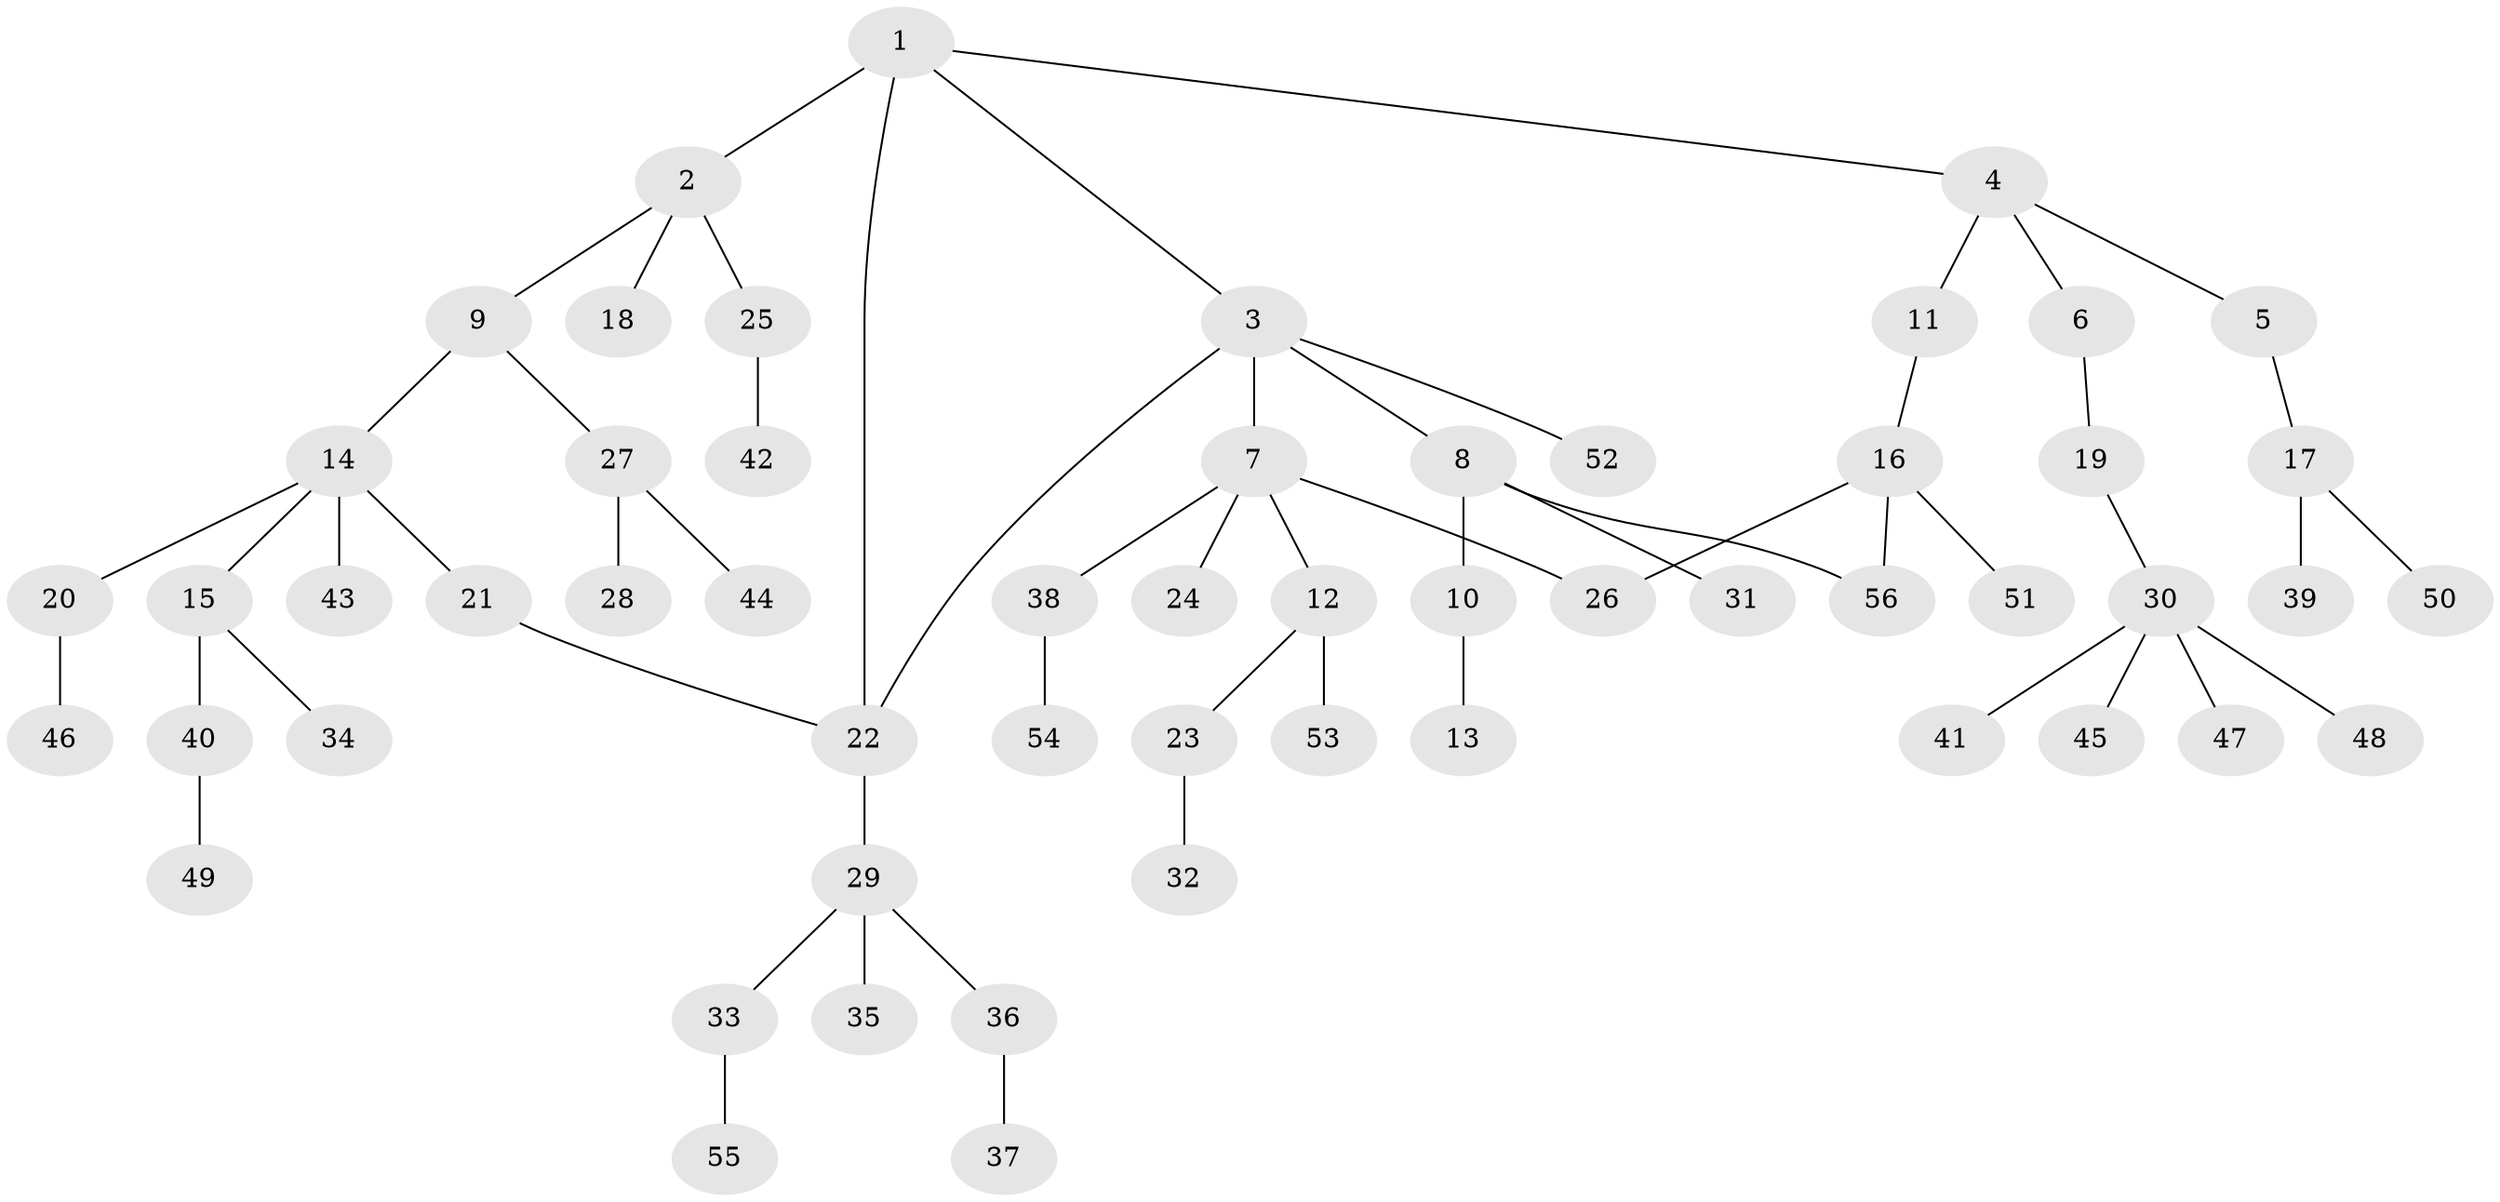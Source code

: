 // Generated by graph-tools (version 1.1) at 2025/49/03/09/25 03:49:26]
// undirected, 56 vertices, 59 edges
graph export_dot {
graph [start="1"]
  node [color=gray90,style=filled];
  1;
  2;
  3;
  4;
  5;
  6;
  7;
  8;
  9;
  10;
  11;
  12;
  13;
  14;
  15;
  16;
  17;
  18;
  19;
  20;
  21;
  22;
  23;
  24;
  25;
  26;
  27;
  28;
  29;
  30;
  31;
  32;
  33;
  34;
  35;
  36;
  37;
  38;
  39;
  40;
  41;
  42;
  43;
  44;
  45;
  46;
  47;
  48;
  49;
  50;
  51;
  52;
  53;
  54;
  55;
  56;
  1 -- 2;
  1 -- 3;
  1 -- 4;
  1 -- 22;
  2 -- 9;
  2 -- 18;
  2 -- 25;
  3 -- 7;
  3 -- 8;
  3 -- 52;
  3 -- 22;
  4 -- 5;
  4 -- 6;
  4 -- 11;
  5 -- 17;
  6 -- 19;
  7 -- 12;
  7 -- 24;
  7 -- 26;
  7 -- 38;
  8 -- 10;
  8 -- 31;
  8 -- 56;
  9 -- 14;
  9 -- 27;
  10 -- 13;
  11 -- 16;
  12 -- 23;
  12 -- 53;
  14 -- 15;
  14 -- 20;
  14 -- 21;
  14 -- 43;
  15 -- 34;
  15 -- 40;
  16 -- 51;
  16 -- 26;
  16 -- 56;
  17 -- 39;
  17 -- 50;
  19 -- 30;
  20 -- 46;
  21 -- 22;
  22 -- 29;
  23 -- 32;
  25 -- 42;
  27 -- 28;
  27 -- 44;
  29 -- 33;
  29 -- 35;
  29 -- 36;
  30 -- 41;
  30 -- 45;
  30 -- 47;
  30 -- 48;
  33 -- 55;
  36 -- 37;
  38 -- 54;
  40 -- 49;
}
